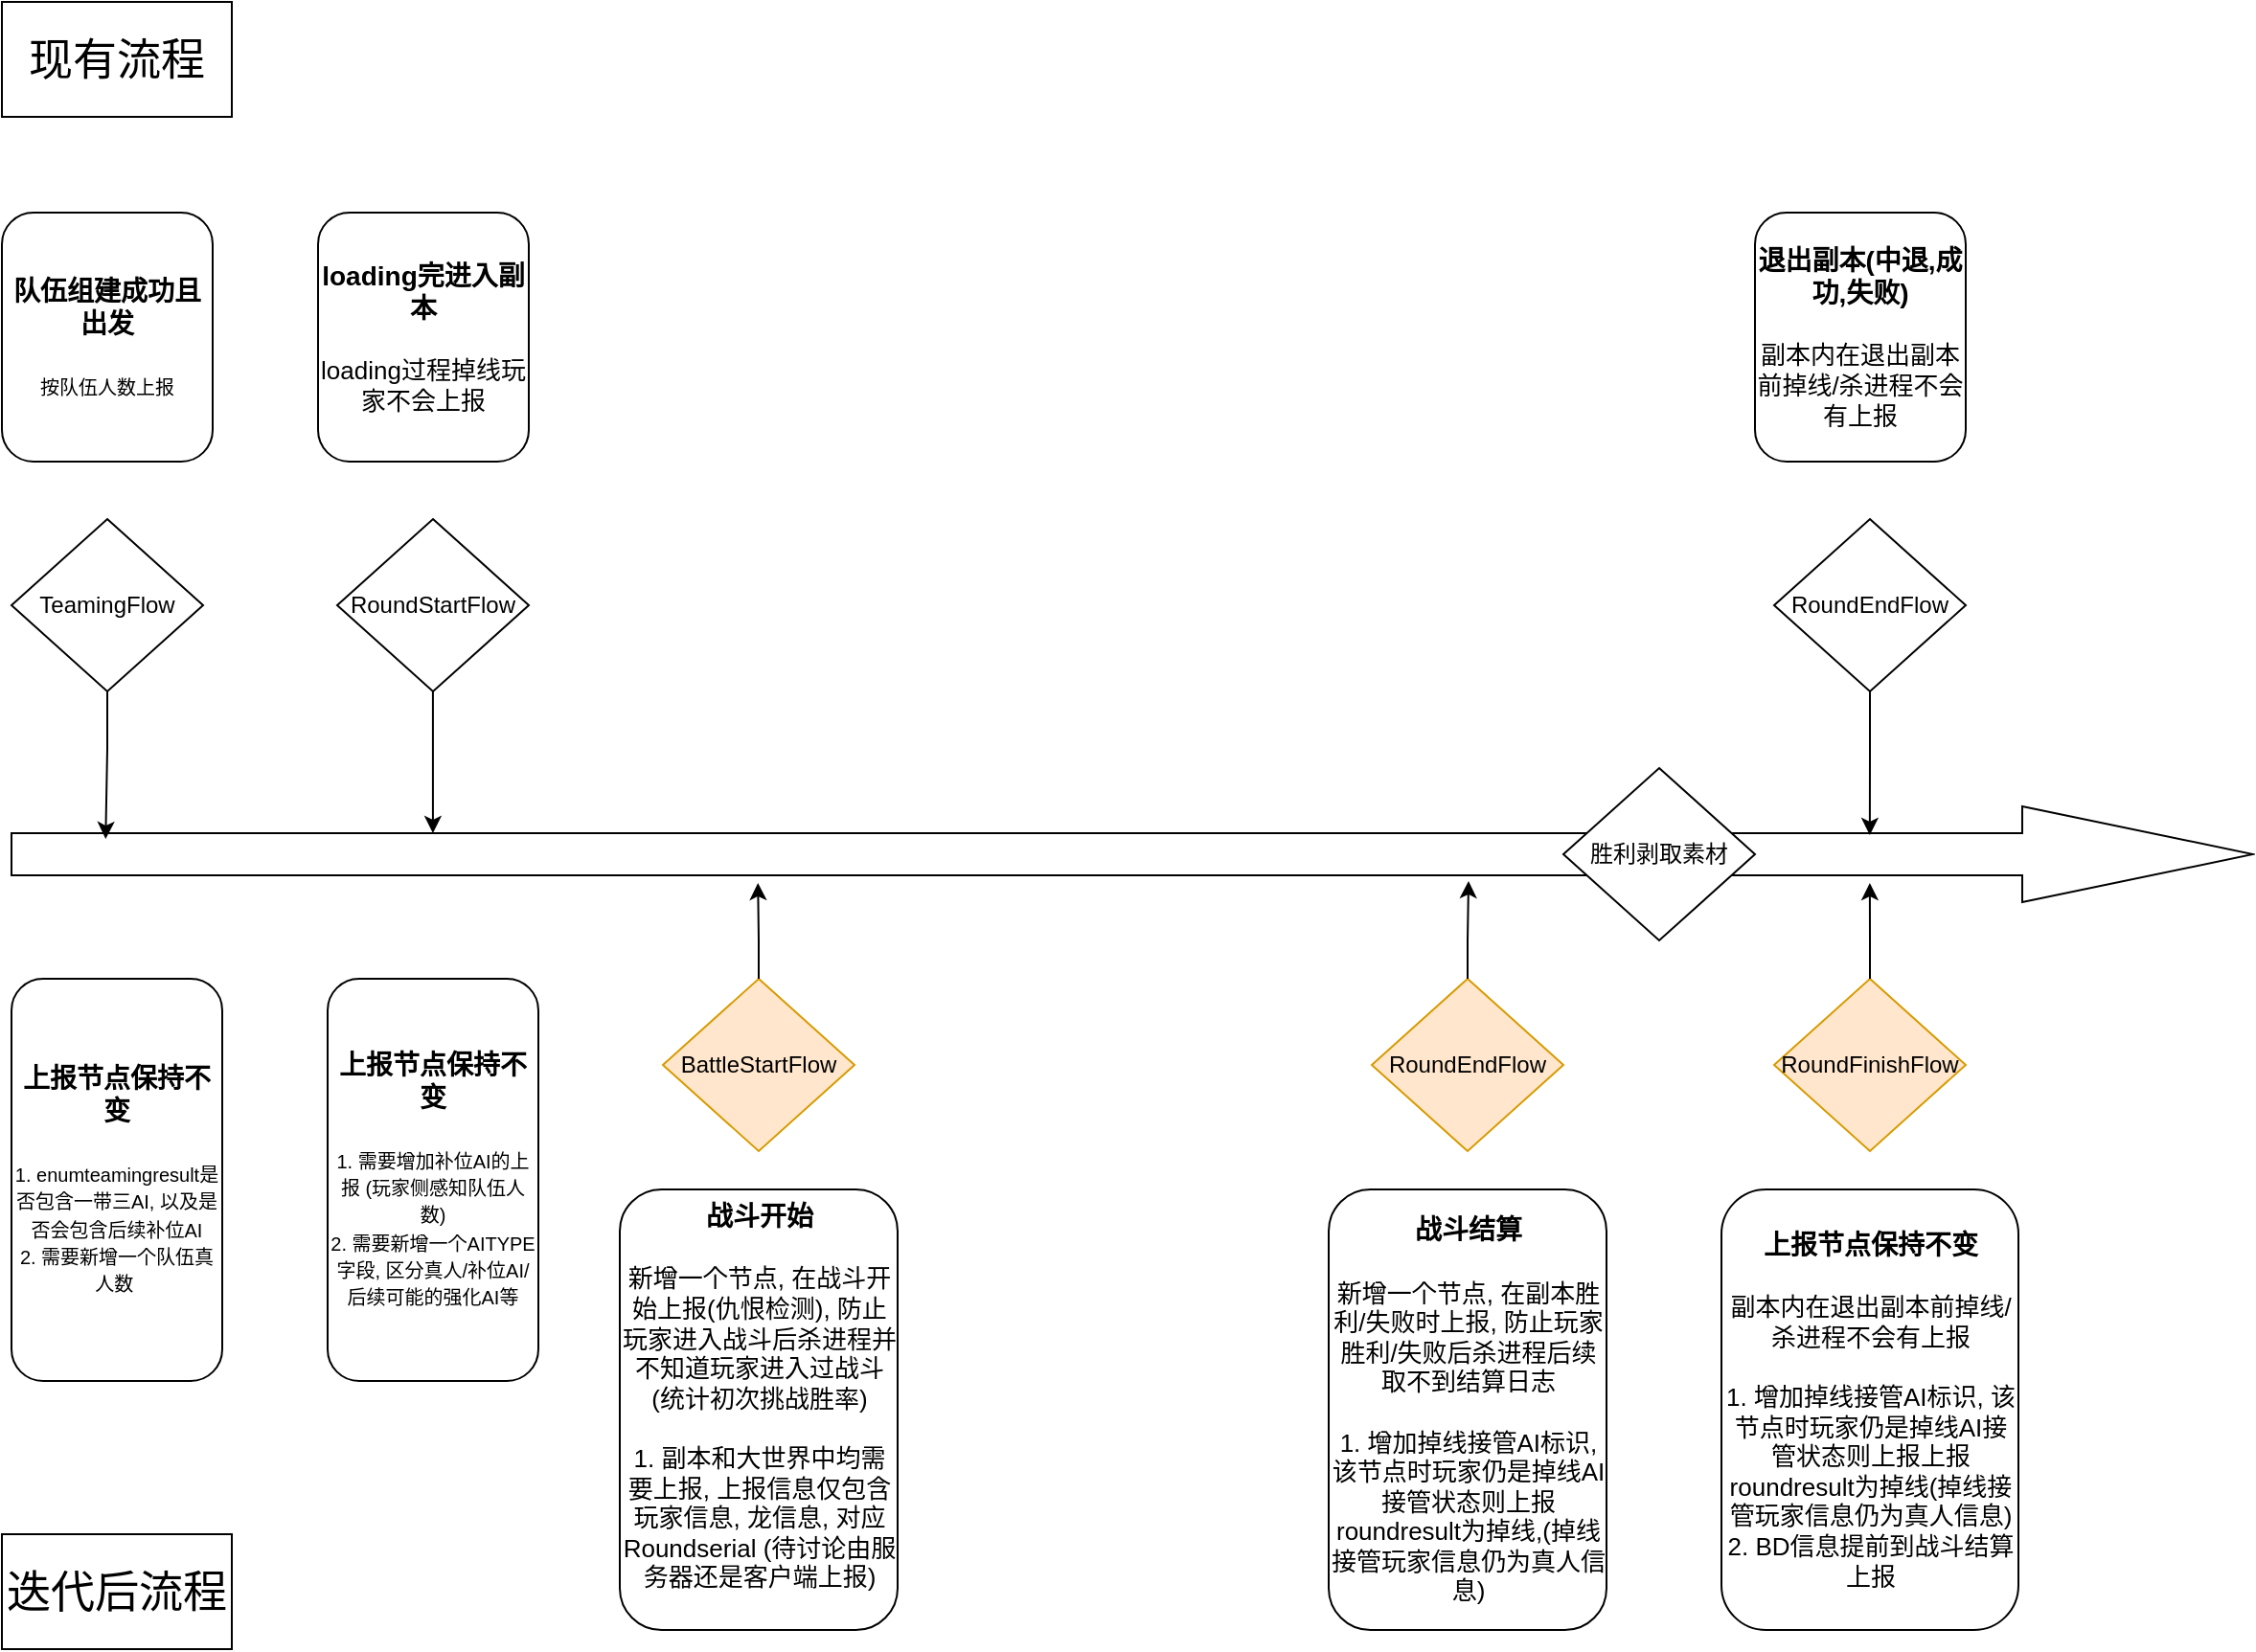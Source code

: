 <mxfile version="28.0.5">
  <diagram name="第 1 页" id="U9Kb6-skORSJLm9PJqpz">
    <mxGraphModel dx="1722" dy="926" grid="1" gridSize="10" guides="1" tooltips="1" connect="1" arrows="1" fold="1" page="1" pageScale="1" pageWidth="1200" pageHeight="1600" math="0" shadow="0">
      <root>
        <mxCell id="0" />
        <mxCell id="1" parent="0" />
        <mxCell id="nNLNMEBFhKgfUB6wOT8u-3" value="" style="shape=singleArrow;whiteSpace=wrap;html=1;arrowWidth=0.44;arrowSize=0.103;" vertex="1" parent="1">
          <mxGeometry x="20" y="540" width="1170" height="50" as="geometry" />
        </mxCell>
        <mxCell id="nNLNMEBFhKgfUB6wOT8u-4" value="&lt;font style=&quot;font-size: 23px;&quot;&gt;现有流程&lt;/font&gt;" style="rounded=0;whiteSpace=wrap;html=1;" vertex="1" parent="1">
          <mxGeometry x="15" y="120" width="120" height="60" as="geometry" />
        </mxCell>
        <mxCell id="nNLNMEBFhKgfUB6wOT8u-5" value="TeamingFlow" style="rhombus;whiteSpace=wrap;html=1;" vertex="1" parent="1">
          <mxGeometry x="20" y="390" width="100" height="90" as="geometry" />
        </mxCell>
        <mxCell id="nNLNMEBFhKgfUB6wOT8u-6" style="edgeStyle=orthogonalEdgeStyle;rounded=0;orthogonalLoop=1;jettySize=auto;html=1;entryX=0.042;entryY=0.34;entryDx=0;entryDy=0;entryPerimeter=0;" edge="1" parent="1" source="nNLNMEBFhKgfUB6wOT8u-5" target="nNLNMEBFhKgfUB6wOT8u-3">
          <mxGeometry relative="1" as="geometry" />
        </mxCell>
        <mxCell id="nNLNMEBFhKgfUB6wOT8u-7" value="RoundStartFlow" style="rhombus;whiteSpace=wrap;html=1;" vertex="1" parent="1">
          <mxGeometry x="190" y="390" width="100" height="90" as="geometry" />
        </mxCell>
        <mxCell id="nNLNMEBFhKgfUB6wOT8u-8" style="edgeStyle=orthogonalEdgeStyle;rounded=0;orthogonalLoop=1;jettySize=auto;html=1;entryX=0.188;entryY=0.28;entryDx=0;entryDy=0;entryPerimeter=0;" edge="1" parent="1" source="nNLNMEBFhKgfUB6wOT8u-7" target="nNLNMEBFhKgfUB6wOT8u-3">
          <mxGeometry relative="1" as="geometry" />
        </mxCell>
        <mxCell id="nNLNMEBFhKgfUB6wOT8u-9" value="RoundEndFlow" style="rhombus;whiteSpace=wrap;html=1;" vertex="1" parent="1">
          <mxGeometry x="940" y="390" width="100" height="90" as="geometry" />
        </mxCell>
        <mxCell id="nNLNMEBFhKgfUB6wOT8u-11" style="edgeStyle=orthogonalEdgeStyle;rounded=0;orthogonalLoop=1;jettySize=auto;html=1;entryX=0.829;entryY=0.3;entryDx=0;entryDy=0;entryPerimeter=0;" edge="1" parent="1" source="nNLNMEBFhKgfUB6wOT8u-9" target="nNLNMEBFhKgfUB6wOT8u-3">
          <mxGeometry relative="1" as="geometry" />
        </mxCell>
        <mxCell id="nNLNMEBFhKgfUB6wOT8u-12" value="&lt;font style=&quot;font-size: 14px;&quot;&gt;&lt;b&gt;队伍组建成功且出发&lt;/b&gt;&lt;/font&gt;&lt;div&gt;&lt;font style=&quot;font-size: 14px;&quot;&gt;&lt;b&gt;&lt;br&gt;&lt;/b&gt;&lt;/font&gt;&lt;/div&gt;&lt;div&gt;&lt;font size=&quot;1&quot; style=&quot;&quot;&gt;按队伍人数上报&lt;/font&gt;&lt;/div&gt;" style="rounded=1;whiteSpace=wrap;html=1;" vertex="1" parent="1">
          <mxGeometry x="15" y="230" width="110" height="130" as="geometry" />
        </mxCell>
        <mxCell id="nNLNMEBFhKgfUB6wOT8u-13" value="&lt;font style=&quot;font-size: 14px;&quot;&gt;&lt;b&gt;loading完进入副本&lt;/b&gt;&lt;/font&gt;&lt;div&gt;&lt;font style=&quot;font-size: 14px;&quot;&gt;&lt;br&gt;&lt;/font&gt;&lt;/div&gt;&lt;div&gt;&lt;font style=&quot;font-size: 13px;&quot;&gt;loading过程掉线玩家不会上报&lt;/font&gt;&lt;/div&gt;" style="rounded=1;whiteSpace=wrap;html=1;" vertex="1" parent="1">
          <mxGeometry x="180" y="230" width="110" height="130" as="geometry" />
        </mxCell>
        <mxCell id="nNLNMEBFhKgfUB6wOT8u-14" value="&lt;font style=&quot;font-size: 14px;&quot;&gt;&lt;b&gt;退出副本(中退,成功,失败)&lt;/b&gt;&lt;/font&gt;&lt;div&gt;&lt;font style=&quot;font-size: 14px;&quot;&gt;&lt;br&gt;&lt;/font&gt;&lt;/div&gt;&lt;div&gt;&lt;span style=&quot;font-size: 13px;&quot;&gt;副本内在退出副本前掉线/杀进程不会有上报&lt;/span&gt;&lt;/div&gt;" style="rounded=1;whiteSpace=wrap;html=1;" vertex="1" parent="1">
          <mxGeometry x="930" y="230" width="110" height="130" as="geometry" />
        </mxCell>
        <mxCell id="nNLNMEBFhKgfUB6wOT8u-15" value="&lt;font style=&quot;font-size: 23px;&quot;&gt;迭代后流程&lt;/font&gt;" style="rounded=0;whiteSpace=wrap;html=1;" vertex="1" parent="1">
          <mxGeometry x="15" y="920" width="120" height="60" as="geometry" />
        </mxCell>
        <mxCell id="nNLNMEBFhKgfUB6wOT8u-17" value="&lt;span style=&quot;font-size: 14px;&quot;&gt;&lt;b&gt;上报节点保持不变&lt;/b&gt;&lt;/span&gt;&lt;br&gt;&lt;div&gt;&lt;font style=&quot;font-size: 14px;&quot;&gt;&lt;b&gt;&lt;br&gt;&lt;/b&gt;&lt;/font&gt;&lt;/div&gt;&lt;div&gt;&lt;font size=&quot;1&quot; style=&quot;&quot;&gt;1. enumteamingresult是否包含一带三AI, 以及是否会包含后续补位AI&lt;/font&gt;&lt;/div&gt;&lt;div&gt;&lt;font size=&quot;1&quot; style=&quot;&quot;&gt;2. 需要新增一个队伍真人数&amp;nbsp;&lt;/font&gt;&lt;/div&gt;" style="rounded=1;whiteSpace=wrap;html=1;" vertex="1" parent="1">
          <mxGeometry x="20" y="630" width="110" height="210" as="geometry" />
        </mxCell>
        <mxCell id="nNLNMEBFhKgfUB6wOT8u-19" value="&lt;span style=&quot;font-size: 14px;&quot;&gt;&lt;b&gt;上报节点保持不变&lt;/b&gt;&lt;/span&gt;&lt;br&gt;&lt;div&gt;&lt;font style=&quot;font-size: 14px;&quot;&gt;&lt;b&gt;&lt;br&gt;&lt;/b&gt;&lt;/font&gt;&lt;/div&gt;&lt;div&gt;&lt;font size=&quot;1&quot; style=&quot;&quot;&gt;1. 需要增加补位AI的上报 (玩家侧感知队伍人数)&lt;/font&gt;&lt;/div&gt;&lt;div&gt;&lt;font size=&quot;1&quot; style=&quot;&quot;&gt;2. 需要新增一个AITYPE字段, 区分真人/补位AI/后续可能的强化AI等&lt;/font&gt;&lt;/div&gt;" style="rounded=1;whiteSpace=wrap;html=1;" vertex="1" parent="1">
          <mxGeometry x="185" y="630" width="110" height="210" as="geometry" />
        </mxCell>
        <mxCell id="nNLNMEBFhKgfUB6wOT8u-20" value="RoundEndFlow" style="rhombus;whiteSpace=wrap;html=1;fillColor=#ffe6cc;strokeColor=#d79b00;" vertex="1" parent="1">
          <mxGeometry x="730" y="630" width="100" height="90" as="geometry" />
        </mxCell>
        <mxCell id="nNLNMEBFhKgfUB6wOT8u-21" style="edgeStyle=orthogonalEdgeStyle;rounded=0;orthogonalLoop=1;jettySize=auto;html=1;entryX=0.65;entryY=0.78;entryDx=0;entryDy=0;entryPerimeter=0;" edge="1" parent="1" source="nNLNMEBFhKgfUB6wOT8u-20" target="nNLNMEBFhKgfUB6wOT8u-3">
          <mxGeometry relative="1" as="geometry" />
        </mxCell>
        <mxCell id="nNLNMEBFhKgfUB6wOT8u-22" value="&lt;span style=&quot;font-size: 14px;&quot;&gt;&lt;b&gt;战斗结算&lt;/b&gt;&lt;/span&gt;&lt;br&gt;&lt;div&gt;&lt;font style=&quot;font-size: 14px;&quot;&gt;&lt;br&gt;&lt;/font&gt;&lt;/div&gt;&lt;div&gt;&lt;span style=&quot;font-size: 13px;&quot;&gt;新增一个节点, 在副本胜利/失败时上报, 防止玩家胜利/失败后杀进程后续取不到结算日志&lt;/span&gt;&lt;/div&gt;&lt;div&gt;&lt;span style=&quot;font-size: 13px;&quot;&gt;&lt;br&gt;&lt;/span&gt;&lt;/div&gt;&lt;div&gt;&lt;span style=&quot;font-size: 13px;&quot;&gt;1. 增加掉线接管AI标识, 该节点时玩家仍是掉线AI接管状态则上报roundresult为掉线,&lt;/span&gt;&lt;span style=&quot;font-size: 13px; background-color: transparent; color: light-dark(rgb(0, 0, 0), rgb(255, 255, 255));&quot;&gt;(掉线接管玩家信息仍为真人信息)&lt;/span&gt;&lt;/div&gt;" style="rounded=1;whiteSpace=wrap;html=1;" vertex="1" parent="1">
          <mxGeometry x="707.5" y="740" width="145" height="230" as="geometry" />
        </mxCell>
        <mxCell id="nNLNMEBFhKgfUB6wOT8u-23" value="RoundFinishFlow" style="rhombus;whiteSpace=wrap;html=1;fillColor=#ffe6cc;strokeColor=#d79b00;" vertex="1" parent="1">
          <mxGeometry x="940" y="630" width="100" height="90" as="geometry" />
        </mxCell>
        <mxCell id="nNLNMEBFhKgfUB6wOT8u-24" style="edgeStyle=orthogonalEdgeStyle;rounded=0;orthogonalLoop=1;jettySize=auto;html=1;entryX=0.829;entryY=0.8;entryDx=0;entryDy=0;entryPerimeter=0;" edge="1" parent="1" source="nNLNMEBFhKgfUB6wOT8u-23" target="nNLNMEBFhKgfUB6wOT8u-3">
          <mxGeometry relative="1" as="geometry" />
        </mxCell>
        <mxCell id="nNLNMEBFhKgfUB6wOT8u-25" value="&lt;font style=&quot;font-size: 14px;&quot;&gt;&lt;b&gt;上报节点保持不变&lt;/b&gt;&lt;/font&gt;&lt;div&gt;&lt;font style=&quot;font-size: 14px;&quot;&gt;&lt;br&gt;&lt;/font&gt;&lt;/div&gt;&lt;div&gt;&lt;span style=&quot;font-size: 13px;&quot;&gt;副本内在退出副本前掉线/杀进程不会有上报&lt;/span&gt;&lt;/div&gt;&lt;div&gt;&lt;span style=&quot;font-size: 13px;&quot;&gt;&lt;br&gt;&lt;/span&gt;&lt;/div&gt;&lt;div&gt;&lt;span style=&quot;font-size: 13px;&quot;&gt;1. 增加掉线接管AI标识, 该节点时玩家仍是掉线AI接管状态则上报&lt;/span&gt;&lt;span style=&quot;font-size: 13px;&quot;&gt;上报roundresult为掉线&lt;/span&gt;&lt;span style=&quot;font-size: 13px; background-color: transparent; color: light-dark(rgb(0, 0, 0), rgb(255, 255, 255));&quot;&gt;(掉线接管玩家信息仍为真人信息)&lt;/span&gt;&lt;/div&gt;&lt;div&gt;&lt;span style=&quot;font-size: 13px; background-color: transparent; color: light-dark(rgb(0, 0, 0), rgb(255, 255, 255));&quot;&gt;2. BD信息提前到战斗结算上报&lt;/span&gt;&lt;/div&gt;" style="rounded=1;whiteSpace=wrap;html=1;" vertex="1" parent="1">
          <mxGeometry x="912.5" y="740" width="155" height="230" as="geometry" />
        </mxCell>
        <mxCell id="nNLNMEBFhKgfUB6wOT8u-26" value="胜利剥取素材" style="rhombus;whiteSpace=wrap;html=1;" vertex="1" parent="1">
          <mxGeometry x="830" y="520" width="100" height="90" as="geometry" />
        </mxCell>
        <mxCell id="nNLNMEBFhKgfUB6wOT8u-27" value="BattleStartFlow" style="rhombus;whiteSpace=wrap;html=1;fillColor=#ffe6cc;strokeColor=#d79b00;" vertex="1" parent="1">
          <mxGeometry x="360" y="630" width="100" height="90" as="geometry" />
        </mxCell>
        <mxCell id="nNLNMEBFhKgfUB6wOT8u-28" style="edgeStyle=orthogonalEdgeStyle;rounded=0;orthogonalLoop=1;jettySize=auto;html=1;entryX=0.333;entryY=0.8;entryDx=0;entryDy=0;entryPerimeter=0;" edge="1" parent="1" source="nNLNMEBFhKgfUB6wOT8u-27" target="nNLNMEBFhKgfUB6wOT8u-3">
          <mxGeometry relative="1" as="geometry" />
        </mxCell>
        <mxCell id="nNLNMEBFhKgfUB6wOT8u-29" value="&lt;span style=&quot;font-size: 14px;&quot;&gt;&lt;b&gt;战斗开始&lt;/b&gt;&lt;/span&gt;&lt;br&gt;&lt;div&gt;&lt;font style=&quot;font-size: 14px;&quot;&gt;&lt;br&gt;&lt;/font&gt;&lt;/div&gt;&lt;div&gt;&lt;span style=&quot;font-size: 13px;&quot;&gt;新增一个节点, 在战斗开始上报(仇恨检测), 防止玩家进入战斗后杀进程并不知道玩家进入过战斗(统计初次挑战胜率)&lt;/span&gt;&lt;/div&gt;&lt;div&gt;&lt;span style=&quot;font-size: 13px;&quot;&gt;&lt;br&gt;&lt;/span&gt;&lt;/div&gt;&lt;div&gt;&lt;span style=&quot;font-size: 13px;&quot;&gt;1. 副本和大世界中均需要上报, 上报信息仅包含玩家信息, 龙信息, 对应Roundserial (待讨论由服务器还是客户端上报)&lt;/span&gt;&lt;/div&gt;&lt;div&gt;&lt;br&gt;&lt;/div&gt;" style="rounded=1;whiteSpace=wrap;html=1;" vertex="1" parent="1">
          <mxGeometry x="337.5" y="740" width="145" height="230" as="geometry" />
        </mxCell>
      </root>
    </mxGraphModel>
  </diagram>
</mxfile>
